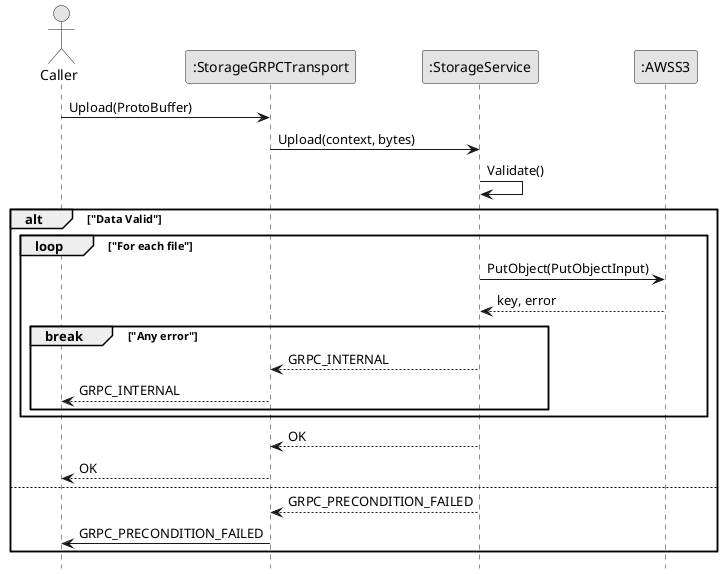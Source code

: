 @startuml Upload

skinparam Monochrome true
skinparam Shadowing false
hide footbox

actor Caller
participant ":StorageGRPCTransport" as StorageGRPCTransport
participant ":StorageService" as StorageService
participant ":AWSS3" as AWSS3

Caller->StorageGRPCTransport: Upload(ProtoBuffer)
StorageGRPCTransport->StorageService: Upload(context, bytes)
StorageService->StorageService: Validate()

alt "Data Valid"
    loop "For each file"
        StorageService->AWSS3: PutObject(PutObjectInput)
        AWSS3-->StorageService: key, error

        break "Any error"
            StorageService-->StorageGRPCTransport: GRPC_INTERNAL
            StorageGRPCTransport-->Caller: GRPC_INTERNAL
        end
    end
    StorageService-->StorageGRPCTransport: OK
    StorageGRPCTransport-->Caller: OK
else
    StorageService-->StorageGRPCTransport: GRPC_PRECONDITION_FAILED
    StorageGRPCTransport->Caller: GRPC_PRECONDITION_FAILED
end

@enduml